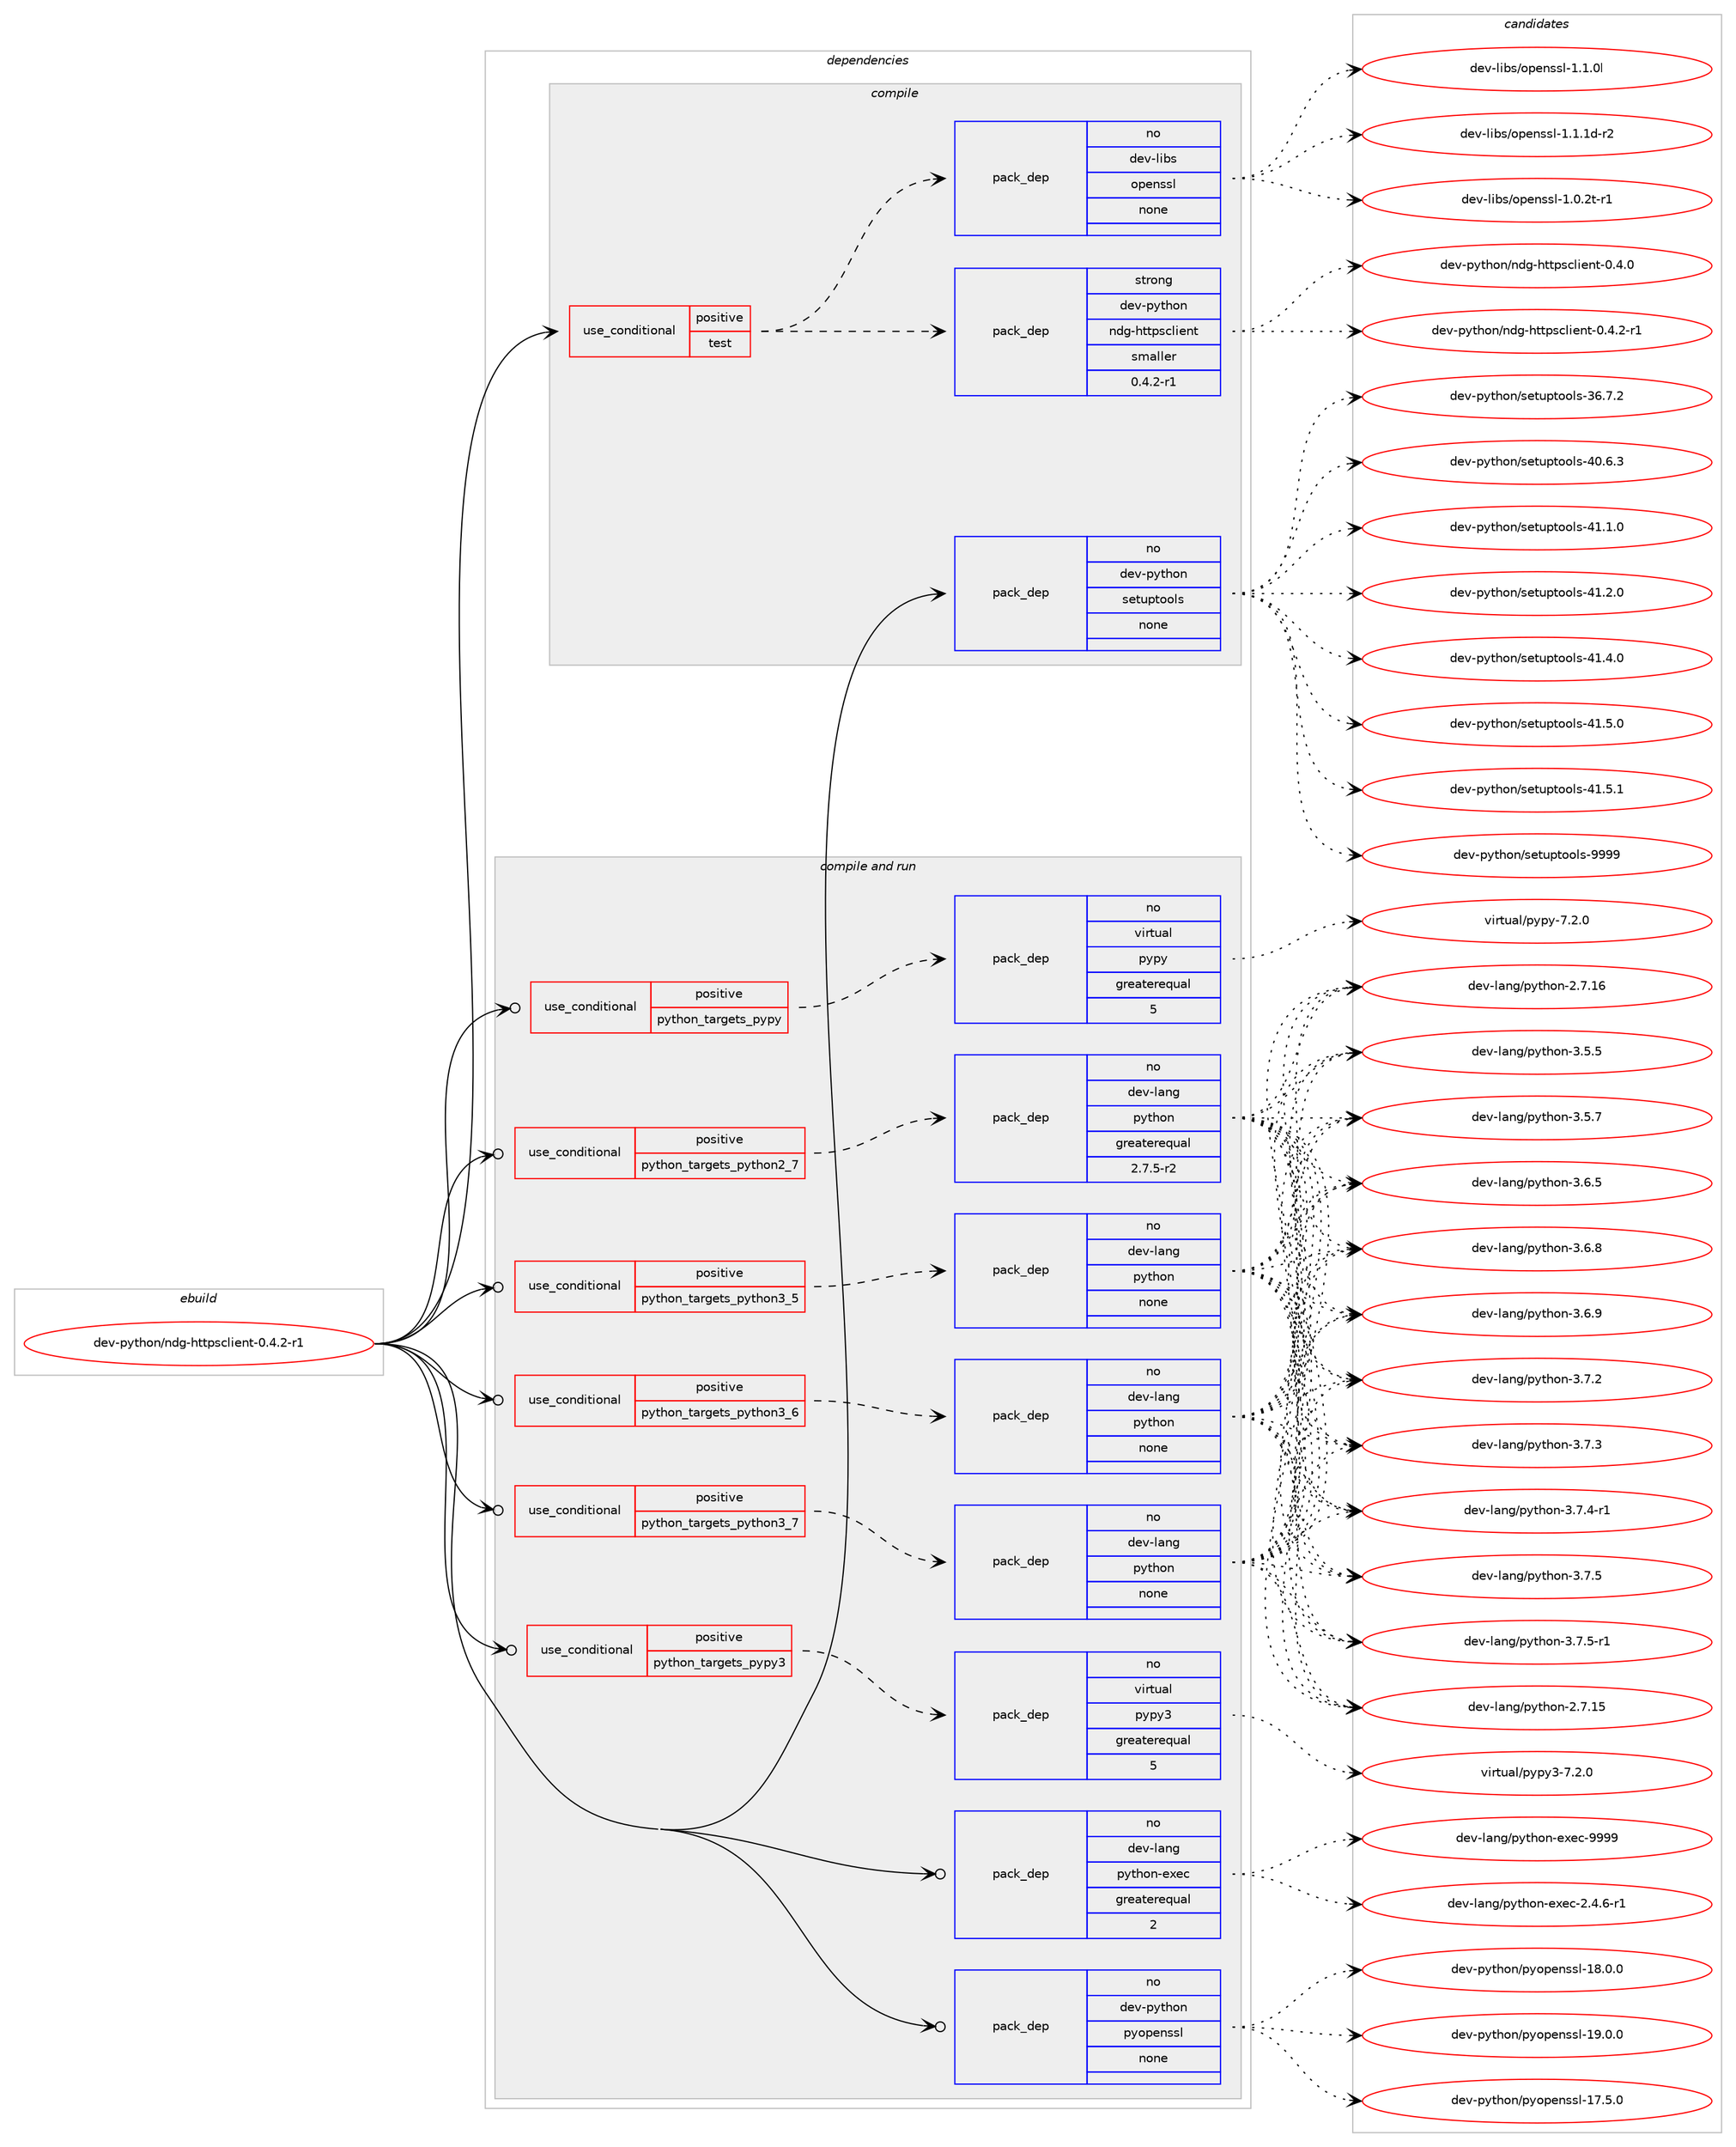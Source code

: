 digraph prolog {

# *************
# Graph options
# *************

newrank=true;
concentrate=true;
compound=true;
graph [rankdir=LR,fontname=Helvetica,fontsize=10,ranksep=1.5];#, ranksep=2.5, nodesep=0.2];
edge  [arrowhead=vee];
node  [fontname=Helvetica,fontsize=10];

# **********
# The ebuild
# **********

subgraph cluster_leftcol {
color=gray;
rank=same;
label=<<i>ebuild</i>>;
id [label="dev-python/ndg-httpsclient-0.4.2-r1", color=red, width=4, href="../dev-python/ndg-httpsclient-0.4.2-r1.svg"];
}

# ****************
# The dependencies
# ****************

subgraph cluster_midcol {
color=gray;
label=<<i>dependencies</i>>;
subgraph cluster_compile {
fillcolor="#eeeeee";
style=filled;
label=<<i>compile</i>>;
subgraph cond142989 {
dependency616155 [label=<<TABLE BORDER="0" CELLBORDER="1" CELLSPACING="0" CELLPADDING="4"><TR><TD ROWSPAN="3" CELLPADDING="10">use_conditional</TD></TR><TR><TD>positive</TD></TR><TR><TD>test</TD></TR></TABLE>>, shape=none, color=red];
subgraph pack461361 {
dependency616156 [label=<<TABLE BORDER="0" CELLBORDER="1" CELLSPACING="0" CELLPADDING="4" WIDTH="220"><TR><TD ROWSPAN="6" CELLPADDING="30">pack_dep</TD></TR><TR><TD WIDTH="110">strong</TD></TR><TR><TD>dev-python</TD></TR><TR><TD>ndg-httpsclient</TD></TR><TR><TD>smaller</TD></TR><TR><TD>0.4.2-r1</TD></TR></TABLE>>, shape=none, color=blue];
}
dependency616155:e -> dependency616156:w [weight=20,style="dashed",arrowhead="vee"];
subgraph pack461362 {
dependency616157 [label=<<TABLE BORDER="0" CELLBORDER="1" CELLSPACING="0" CELLPADDING="4" WIDTH="220"><TR><TD ROWSPAN="6" CELLPADDING="30">pack_dep</TD></TR><TR><TD WIDTH="110">no</TD></TR><TR><TD>dev-libs</TD></TR><TR><TD>openssl</TD></TR><TR><TD>none</TD></TR><TR><TD></TD></TR></TABLE>>, shape=none, color=blue];
}
dependency616155:e -> dependency616157:w [weight=20,style="dashed",arrowhead="vee"];
}
id:e -> dependency616155:w [weight=20,style="solid",arrowhead="vee"];
subgraph pack461363 {
dependency616158 [label=<<TABLE BORDER="0" CELLBORDER="1" CELLSPACING="0" CELLPADDING="4" WIDTH="220"><TR><TD ROWSPAN="6" CELLPADDING="30">pack_dep</TD></TR><TR><TD WIDTH="110">no</TD></TR><TR><TD>dev-python</TD></TR><TR><TD>setuptools</TD></TR><TR><TD>none</TD></TR><TR><TD></TD></TR></TABLE>>, shape=none, color=blue];
}
id:e -> dependency616158:w [weight=20,style="solid",arrowhead="vee"];
}
subgraph cluster_compileandrun {
fillcolor="#eeeeee";
style=filled;
label=<<i>compile and run</i>>;
subgraph cond142990 {
dependency616159 [label=<<TABLE BORDER="0" CELLBORDER="1" CELLSPACING="0" CELLPADDING="4"><TR><TD ROWSPAN="3" CELLPADDING="10">use_conditional</TD></TR><TR><TD>positive</TD></TR><TR><TD>python_targets_pypy</TD></TR></TABLE>>, shape=none, color=red];
subgraph pack461364 {
dependency616160 [label=<<TABLE BORDER="0" CELLBORDER="1" CELLSPACING="0" CELLPADDING="4" WIDTH="220"><TR><TD ROWSPAN="6" CELLPADDING="30">pack_dep</TD></TR><TR><TD WIDTH="110">no</TD></TR><TR><TD>virtual</TD></TR><TR><TD>pypy</TD></TR><TR><TD>greaterequal</TD></TR><TR><TD>5</TD></TR></TABLE>>, shape=none, color=blue];
}
dependency616159:e -> dependency616160:w [weight=20,style="dashed",arrowhead="vee"];
}
id:e -> dependency616159:w [weight=20,style="solid",arrowhead="odotvee"];
subgraph cond142991 {
dependency616161 [label=<<TABLE BORDER="0" CELLBORDER="1" CELLSPACING="0" CELLPADDING="4"><TR><TD ROWSPAN="3" CELLPADDING="10">use_conditional</TD></TR><TR><TD>positive</TD></TR><TR><TD>python_targets_pypy3</TD></TR></TABLE>>, shape=none, color=red];
subgraph pack461365 {
dependency616162 [label=<<TABLE BORDER="0" CELLBORDER="1" CELLSPACING="0" CELLPADDING="4" WIDTH="220"><TR><TD ROWSPAN="6" CELLPADDING="30">pack_dep</TD></TR><TR><TD WIDTH="110">no</TD></TR><TR><TD>virtual</TD></TR><TR><TD>pypy3</TD></TR><TR><TD>greaterequal</TD></TR><TR><TD>5</TD></TR></TABLE>>, shape=none, color=blue];
}
dependency616161:e -> dependency616162:w [weight=20,style="dashed",arrowhead="vee"];
}
id:e -> dependency616161:w [weight=20,style="solid",arrowhead="odotvee"];
subgraph cond142992 {
dependency616163 [label=<<TABLE BORDER="0" CELLBORDER="1" CELLSPACING="0" CELLPADDING="4"><TR><TD ROWSPAN="3" CELLPADDING="10">use_conditional</TD></TR><TR><TD>positive</TD></TR><TR><TD>python_targets_python2_7</TD></TR></TABLE>>, shape=none, color=red];
subgraph pack461366 {
dependency616164 [label=<<TABLE BORDER="0" CELLBORDER="1" CELLSPACING="0" CELLPADDING="4" WIDTH="220"><TR><TD ROWSPAN="6" CELLPADDING="30">pack_dep</TD></TR><TR><TD WIDTH="110">no</TD></TR><TR><TD>dev-lang</TD></TR><TR><TD>python</TD></TR><TR><TD>greaterequal</TD></TR><TR><TD>2.7.5-r2</TD></TR></TABLE>>, shape=none, color=blue];
}
dependency616163:e -> dependency616164:w [weight=20,style="dashed",arrowhead="vee"];
}
id:e -> dependency616163:w [weight=20,style="solid",arrowhead="odotvee"];
subgraph cond142993 {
dependency616165 [label=<<TABLE BORDER="0" CELLBORDER="1" CELLSPACING="0" CELLPADDING="4"><TR><TD ROWSPAN="3" CELLPADDING="10">use_conditional</TD></TR><TR><TD>positive</TD></TR><TR><TD>python_targets_python3_5</TD></TR></TABLE>>, shape=none, color=red];
subgraph pack461367 {
dependency616166 [label=<<TABLE BORDER="0" CELLBORDER="1" CELLSPACING="0" CELLPADDING="4" WIDTH="220"><TR><TD ROWSPAN="6" CELLPADDING="30">pack_dep</TD></TR><TR><TD WIDTH="110">no</TD></TR><TR><TD>dev-lang</TD></TR><TR><TD>python</TD></TR><TR><TD>none</TD></TR><TR><TD></TD></TR></TABLE>>, shape=none, color=blue];
}
dependency616165:e -> dependency616166:w [weight=20,style="dashed",arrowhead="vee"];
}
id:e -> dependency616165:w [weight=20,style="solid",arrowhead="odotvee"];
subgraph cond142994 {
dependency616167 [label=<<TABLE BORDER="0" CELLBORDER="1" CELLSPACING="0" CELLPADDING="4"><TR><TD ROWSPAN="3" CELLPADDING="10">use_conditional</TD></TR><TR><TD>positive</TD></TR><TR><TD>python_targets_python3_6</TD></TR></TABLE>>, shape=none, color=red];
subgraph pack461368 {
dependency616168 [label=<<TABLE BORDER="0" CELLBORDER="1" CELLSPACING="0" CELLPADDING="4" WIDTH="220"><TR><TD ROWSPAN="6" CELLPADDING="30">pack_dep</TD></TR><TR><TD WIDTH="110">no</TD></TR><TR><TD>dev-lang</TD></TR><TR><TD>python</TD></TR><TR><TD>none</TD></TR><TR><TD></TD></TR></TABLE>>, shape=none, color=blue];
}
dependency616167:e -> dependency616168:w [weight=20,style="dashed",arrowhead="vee"];
}
id:e -> dependency616167:w [weight=20,style="solid",arrowhead="odotvee"];
subgraph cond142995 {
dependency616169 [label=<<TABLE BORDER="0" CELLBORDER="1" CELLSPACING="0" CELLPADDING="4"><TR><TD ROWSPAN="3" CELLPADDING="10">use_conditional</TD></TR><TR><TD>positive</TD></TR><TR><TD>python_targets_python3_7</TD></TR></TABLE>>, shape=none, color=red];
subgraph pack461369 {
dependency616170 [label=<<TABLE BORDER="0" CELLBORDER="1" CELLSPACING="0" CELLPADDING="4" WIDTH="220"><TR><TD ROWSPAN="6" CELLPADDING="30">pack_dep</TD></TR><TR><TD WIDTH="110">no</TD></TR><TR><TD>dev-lang</TD></TR><TR><TD>python</TD></TR><TR><TD>none</TD></TR><TR><TD></TD></TR></TABLE>>, shape=none, color=blue];
}
dependency616169:e -> dependency616170:w [weight=20,style="dashed",arrowhead="vee"];
}
id:e -> dependency616169:w [weight=20,style="solid",arrowhead="odotvee"];
subgraph pack461370 {
dependency616171 [label=<<TABLE BORDER="0" CELLBORDER="1" CELLSPACING="0" CELLPADDING="4" WIDTH="220"><TR><TD ROWSPAN="6" CELLPADDING="30">pack_dep</TD></TR><TR><TD WIDTH="110">no</TD></TR><TR><TD>dev-lang</TD></TR><TR><TD>python-exec</TD></TR><TR><TD>greaterequal</TD></TR><TR><TD>2</TD></TR></TABLE>>, shape=none, color=blue];
}
id:e -> dependency616171:w [weight=20,style="solid",arrowhead="odotvee"];
subgraph pack461371 {
dependency616172 [label=<<TABLE BORDER="0" CELLBORDER="1" CELLSPACING="0" CELLPADDING="4" WIDTH="220"><TR><TD ROWSPAN="6" CELLPADDING="30">pack_dep</TD></TR><TR><TD WIDTH="110">no</TD></TR><TR><TD>dev-python</TD></TR><TR><TD>pyopenssl</TD></TR><TR><TD>none</TD></TR><TR><TD></TD></TR></TABLE>>, shape=none, color=blue];
}
id:e -> dependency616172:w [weight=20,style="solid",arrowhead="odotvee"];
}
subgraph cluster_run {
fillcolor="#eeeeee";
style=filled;
label=<<i>run</i>>;
}
}

# **************
# The candidates
# **************

subgraph cluster_choices {
rank=same;
color=gray;
label=<<i>candidates</i>>;

subgraph choice461361 {
color=black;
nodesep=1;
choice10010111845112121116104111110471101001034510411611611211599108105101110116454846524648 [label="dev-python/ndg-httpsclient-0.4.0", color=red, width=4,href="../dev-python/ndg-httpsclient-0.4.0.svg"];
choice100101118451121211161041111104711010010345104116116112115991081051011101164548465246504511449 [label="dev-python/ndg-httpsclient-0.4.2-r1", color=red, width=4,href="../dev-python/ndg-httpsclient-0.4.2-r1.svg"];
dependency616156:e -> choice10010111845112121116104111110471101001034510411611611211599108105101110116454846524648:w [style=dotted,weight="100"];
dependency616156:e -> choice100101118451121211161041111104711010010345104116116112115991081051011101164548465246504511449:w [style=dotted,weight="100"];
}
subgraph choice461362 {
color=black;
nodesep=1;
choice1001011184510810598115471111121011101151151084549464846501164511449 [label="dev-libs/openssl-1.0.2t-r1", color=red, width=4,href="../dev-libs/openssl-1.0.2t-r1.svg"];
choice100101118451081059811547111112101110115115108454946494648108 [label="dev-libs/openssl-1.1.0l", color=red, width=4,href="../dev-libs/openssl-1.1.0l.svg"];
choice1001011184510810598115471111121011101151151084549464946491004511450 [label="dev-libs/openssl-1.1.1d-r2", color=red, width=4,href="../dev-libs/openssl-1.1.1d-r2.svg"];
dependency616157:e -> choice1001011184510810598115471111121011101151151084549464846501164511449:w [style=dotted,weight="100"];
dependency616157:e -> choice100101118451081059811547111112101110115115108454946494648108:w [style=dotted,weight="100"];
dependency616157:e -> choice1001011184510810598115471111121011101151151084549464946491004511450:w [style=dotted,weight="100"];
}
subgraph choice461363 {
color=black;
nodesep=1;
choice100101118451121211161041111104711510111611711211611111110811545515446554650 [label="dev-python/setuptools-36.7.2", color=red, width=4,href="../dev-python/setuptools-36.7.2.svg"];
choice100101118451121211161041111104711510111611711211611111110811545524846544651 [label="dev-python/setuptools-40.6.3", color=red, width=4,href="../dev-python/setuptools-40.6.3.svg"];
choice100101118451121211161041111104711510111611711211611111110811545524946494648 [label="dev-python/setuptools-41.1.0", color=red, width=4,href="../dev-python/setuptools-41.1.0.svg"];
choice100101118451121211161041111104711510111611711211611111110811545524946504648 [label="dev-python/setuptools-41.2.0", color=red, width=4,href="../dev-python/setuptools-41.2.0.svg"];
choice100101118451121211161041111104711510111611711211611111110811545524946524648 [label="dev-python/setuptools-41.4.0", color=red, width=4,href="../dev-python/setuptools-41.4.0.svg"];
choice100101118451121211161041111104711510111611711211611111110811545524946534648 [label="dev-python/setuptools-41.5.0", color=red, width=4,href="../dev-python/setuptools-41.5.0.svg"];
choice100101118451121211161041111104711510111611711211611111110811545524946534649 [label="dev-python/setuptools-41.5.1", color=red, width=4,href="../dev-python/setuptools-41.5.1.svg"];
choice10010111845112121116104111110471151011161171121161111111081154557575757 [label="dev-python/setuptools-9999", color=red, width=4,href="../dev-python/setuptools-9999.svg"];
dependency616158:e -> choice100101118451121211161041111104711510111611711211611111110811545515446554650:w [style=dotted,weight="100"];
dependency616158:e -> choice100101118451121211161041111104711510111611711211611111110811545524846544651:w [style=dotted,weight="100"];
dependency616158:e -> choice100101118451121211161041111104711510111611711211611111110811545524946494648:w [style=dotted,weight="100"];
dependency616158:e -> choice100101118451121211161041111104711510111611711211611111110811545524946504648:w [style=dotted,weight="100"];
dependency616158:e -> choice100101118451121211161041111104711510111611711211611111110811545524946524648:w [style=dotted,weight="100"];
dependency616158:e -> choice100101118451121211161041111104711510111611711211611111110811545524946534648:w [style=dotted,weight="100"];
dependency616158:e -> choice100101118451121211161041111104711510111611711211611111110811545524946534649:w [style=dotted,weight="100"];
dependency616158:e -> choice10010111845112121116104111110471151011161171121161111111081154557575757:w [style=dotted,weight="100"];
}
subgraph choice461364 {
color=black;
nodesep=1;
choice1181051141161179710847112121112121455546504648 [label="virtual/pypy-7.2.0", color=red, width=4,href="../virtual/pypy-7.2.0.svg"];
dependency616160:e -> choice1181051141161179710847112121112121455546504648:w [style=dotted,weight="100"];
}
subgraph choice461365 {
color=black;
nodesep=1;
choice118105114116117971084711212111212151455546504648 [label="virtual/pypy3-7.2.0", color=red, width=4,href="../virtual/pypy3-7.2.0.svg"];
dependency616162:e -> choice118105114116117971084711212111212151455546504648:w [style=dotted,weight="100"];
}
subgraph choice461366 {
color=black;
nodesep=1;
choice10010111845108971101034711212111610411111045504655464953 [label="dev-lang/python-2.7.15", color=red, width=4,href="../dev-lang/python-2.7.15.svg"];
choice10010111845108971101034711212111610411111045504655464954 [label="dev-lang/python-2.7.16", color=red, width=4,href="../dev-lang/python-2.7.16.svg"];
choice100101118451089711010347112121116104111110455146534653 [label="dev-lang/python-3.5.5", color=red, width=4,href="../dev-lang/python-3.5.5.svg"];
choice100101118451089711010347112121116104111110455146534655 [label="dev-lang/python-3.5.7", color=red, width=4,href="../dev-lang/python-3.5.7.svg"];
choice100101118451089711010347112121116104111110455146544653 [label="dev-lang/python-3.6.5", color=red, width=4,href="../dev-lang/python-3.6.5.svg"];
choice100101118451089711010347112121116104111110455146544656 [label="dev-lang/python-3.6.8", color=red, width=4,href="../dev-lang/python-3.6.8.svg"];
choice100101118451089711010347112121116104111110455146544657 [label="dev-lang/python-3.6.9", color=red, width=4,href="../dev-lang/python-3.6.9.svg"];
choice100101118451089711010347112121116104111110455146554650 [label="dev-lang/python-3.7.2", color=red, width=4,href="../dev-lang/python-3.7.2.svg"];
choice100101118451089711010347112121116104111110455146554651 [label="dev-lang/python-3.7.3", color=red, width=4,href="../dev-lang/python-3.7.3.svg"];
choice1001011184510897110103471121211161041111104551465546524511449 [label="dev-lang/python-3.7.4-r1", color=red, width=4,href="../dev-lang/python-3.7.4-r1.svg"];
choice100101118451089711010347112121116104111110455146554653 [label="dev-lang/python-3.7.5", color=red, width=4,href="../dev-lang/python-3.7.5.svg"];
choice1001011184510897110103471121211161041111104551465546534511449 [label="dev-lang/python-3.7.5-r1", color=red, width=4,href="../dev-lang/python-3.7.5-r1.svg"];
dependency616164:e -> choice10010111845108971101034711212111610411111045504655464953:w [style=dotted,weight="100"];
dependency616164:e -> choice10010111845108971101034711212111610411111045504655464954:w [style=dotted,weight="100"];
dependency616164:e -> choice100101118451089711010347112121116104111110455146534653:w [style=dotted,weight="100"];
dependency616164:e -> choice100101118451089711010347112121116104111110455146534655:w [style=dotted,weight="100"];
dependency616164:e -> choice100101118451089711010347112121116104111110455146544653:w [style=dotted,weight="100"];
dependency616164:e -> choice100101118451089711010347112121116104111110455146544656:w [style=dotted,weight="100"];
dependency616164:e -> choice100101118451089711010347112121116104111110455146544657:w [style=dotted,weight="100"];
dependency616164:e -> choice100101118451089711010347112121116104111110455146554650:w [style=dotted,weight="100"];
dependency616164:e -> choice100101118451089711010347112121116104111110455146554651:w [style=dotted,weight="100"];
dependency616164:e -> choice1001011184510897110103471121211161041111104551465546524511449:w [style=dotted,weight="100"];
dependency616164:e -> choice100101118451089711010347112121116104111110455146554653:w [style=dotted,weight="100"];
dependency616164:e -> choice1001011184510897110103471121211161041111104551465546534511449:w [style=dotted,weight="100"];
}
subgraph choice461367 {
color=black;
nodesep=1;
choice10010111845108971101034711212111610411111045504655464953 [label="dev-lang/python-2.7.15", color=red, width=4,href="../dev-lang/python-2.7.15.svg"];
choice10010111845108971101034711212111610411111045504655464954 [label="dev-lang/python-2.7.16", color=red, width=4,href="../dev-lang/python-2.7.16.svg"];
choice100101118451089711010347112121116104111110455146534653 [label="dev-lang/python-3.5.5", color=red, width=4,href="../dev-lang/python-3.5.5.svg"];
choice100101118451089711010347112121116104111110455146534655 [label="dev-lang/python-3.5.7", color=red, width=4,href="../dev-lang/python-3.5.7.svg"];
choice100101118451089711010347112121116104111110455146544653 [label="dev-lang/python-3.6.5", color=red, width=4,href="../dev-lang/python-3.6.5.svg"];
choice100101118451089711010347112121116104111110455146544656 [label="dev-lang/python-3.6.8", color=red, width=4,href="../dev-lang/python-3.6.8.svg"];
choice100101118451089711010347112121116104111110455146544657 [label="dev-lang/python-3.6.9", color=red, width=4,href="../dev-lang/python-3.6.9.svg"];
choice100101118451089711010347112121116104111110455146554650 [label="dev-lang/python-3.7.2", color=red, width=4,href="../dev-lang/python-3.7.2.svg"];
choice100101118451089711010347112121116104111110455146554651 [label="dev-lang/python-3.7.3", color=red, width=4,href="../dev-lang/python-3.7.3.svg"];
choice1001011184510897110103471121211161041111104551465546524511449 [label="dev-lang/python-3.7.4-r1", color=red, width=4,href="../dev-lang/python-3.7.4-r1.svg"];
choice100101118451089711010347112121116104111110455146554653 [label="dev-lang/python-3.7.5", color=red, width=4,href="../dev-lang/python-3.7.5.svg"];
choice1001011184510897110103471121211161041111104551465546534511449 [label="dev-lang/python-3.7.5-r1", color=red, width=4,href="../dev-lang/python-3.7.5-r1.svg"];
dependency616166:e -> choice10010111845108971101034711212111610411111045504655464953:w [style=dotted,weight="100"];
dependency616166:e -> choice10010111845108971101034711212111610411111045504655464954:w [style=dotted,weight="100"];
dependency616166:e -> choice100101118451089711010347112121116104111110455146534653:w [style=dotted,weight="100"];
dependency616166:e -> choice100101118451089711010347112121116104111110455146534655:w [style=dotted,weight="100"];
dependency616166:e -> choice100101118451089711010347112121116104111110455146544653:w [style=dotted,weight="100"];
dependency616166:e -> choice100101118451089711010347112121116104111110455146544656:w [style=dotted,weight="100"];
dependency616166:e -> choice100101118451089711010347112121116104111110455146544657:w [style=dotted,weight="100"];
dependency616166:e -> choice100101118451089711010347112121116104111110455146554650:w [style=dotted,weight="100"];
dependency616166:e -> choice100101118451089711010347112121116104111110455146554651:w [style=dotted,weight="100"];
dependency616166:e -> choice1001011184510897110103471121211161041111104551465546524511449:w [style=dotted,weight="100"];
dependency616166:e -> choice100101118451089711010347112121116104111110455146554653:w [style=dotted,weight="100"];
dependency616166:e -> choice1001011184510897110103471121211161041111104551465546534511449:w [style=dotted,weight="100"];
}
subgraph choice461368 {
color=black;
nodesep=1;
choice10010111845108971101034711212111610411111045504655464953 [label="dev-lang/python-2.7.15", color=red, width=4,href="../dev-lang/python-2.7.15.svg"];
choice10010111845108971101034711212111610411111045504655464954 [label="dev-lang/python-2.7.16", color=red, width=4,href="../dev-lang/python-2.7.16.svg"];
choice100101118451089711010347112121116104111110455146534653 [label="dev-lang/python-3.5.5", color=red, width=4,href="../dev-lang/python-3.5.5.svg"];
choice100101118451089711010347112121116104111110455146534655 [label="dev-lang/python-3.5.7", color=red, width=4,href="../dev-lang/python-3.5.7.svg"];
choice100101118451089711010347112121116104111110455146544653 [label="dev-lang/python-3.6.5", color=red, width=4,href="../dev-lang/python-3.6.5.svg"];
choice100101118451089711010347112121116104111110455146544656 [label="dev-lang/python-3.6.8", color=red, width=4,href="../dev-lang/python-3.6.8.svg"];
choice100101118451089711010347112121116104111110455146544657 [label="dev-lang/python-3.6.9", color=red, width=4,href="../dev-lang/python-3.6.9.svg"];
choice100101118451089711010347112121116104111110455146554650 [label="dev-lang/python-3.7.2", color=red, width=4,href="../dev-lang/python-3.7.2.svg"];
choice100101118451089711010347112121116104111110455146554651 [label="dev-lang/python-3.7.3", color=red, width=4,href="../dev-lang/python-3.7.3.svg"];
choice1001011184510897110103471121211161041111104551465546524511449 [label="dev-lang/python-3.7.4-r1", color=red, width=4,href="../dev-lang/python-3.7.4-r1.svg"];
choice100101118451089711010347112121116104111110455146554653 [label="dev-lang/python-3.7.5", color=red, width=4,href="../dev-lang/python-3.7.5.svg"];
choice1001011184510897110103471121211161041111104551465546534511449 [label="dev-lang/python-3.7.5-r1", color=red, width=4,href="../dev-lang/python-3.7.5-r1.svg"];
dependency616168:e -> choice10010111845108971101034711212111610411111045504655464953:w [style=dotted,weight="100"];
dependency616168:e -> choice10010111845108971101034711212111610411111045504655464954:w [style=dotted,weight="100"];
dependency616168:e -> choice100101118451089711010347112121116104111110455146534653:w [style=dotted,weight="100"];
dependency616168:e -> choice100101118451089711010347112121116104111110455146534655:w [style=dotted,weight="100"];
dependency616168:e -> choice100101118451089711010347112121116104111110455146544653:w [style=dotted,weight="100"];
dependency616168:e -> choice100101118451089711010347112121116104111110455146544656:w [style=dotted,weight="100"];
dependency616168:e -> choice100101118451089711010347112121116104111110455146544657:w [style=dotted,weight="100"];
dependency616168:e -> choice100101118451089711010347112121116104111110455146554650:w [style=dotted,weight="100"];
dependency616168:e -> choice100101118451089711010347112121116104111110455146554651:w [style=dotted,weight="100"];
dependency616168:e -> choice1001011184510897110103471121211161041111104551465546524511449:w [style=dotted,weight="100"];
dependency616168:e -> choice100101118451089711010347112121116104111110455146554653:w [style=dotted,weight="100"];
dependency616168:e -> choice1001011184510897110103471121211161041111104551465546534511449:w [style=dotted,weight="100"];
}
subgraph choice461369 {
color=black;
nodesep=1;
choice10010111845108971101034711212111610411111045504655464953 [label="dev-lang/python-2.7.15", color=red, width=4,href="../dev-lang/python-2.7.15.svg"];
choice10010111845108971101034711212111610411111045504655464954 [label="dev-lang/python-2.7.16", color=red, width=4,href="../dev-lang/python-2.7.16.svg"];
choice100101118451089711010347112121116104111110455146534653 [label="dev-lang/python-3.5.5", color=red, width=4,href="../dev-lang/python-3.5.5.svg"];
choice100101118451089711010347112121116104111110455146534655 [label="dev-lang/python-3.5.7", color=red, width=4,href="../dev-lang/python-3.5.7.svg"];
choice100101118451089711010347112121116104111110455146544653 [label="dev-lang/python-3.6.5", color=red, width=4,href="../dev-lang/python-3.6.5.svg"];
choice100101118451089711010347112121116104111110455146544656 [label="dev-lang/python-3.6.8", color=red, width=4,href="../dev-lang/python-3.6.8.svg"];
choice100101118451089711010347112121116104111110455146544657 [label="dev-lang/python-3.6.9", color=red, width=4,href="../dev-lang/python-3.6.9.svg"];
choice100101118451089711010347112121116104111110455146554650 [label="dev-lang/python-3.7.2", color=red, width=4,href="../dev-lang/python-3.7.2.svg"];
choice100101118451089711010347112121116104111110455146554651 [label="dev-lang/python-3.7.3", color=red, width=4,href="../dev-lang/python-3.7.3.svg"];
choice1001011184510897110103471121211161041111104551465546524511449 [label="dev-lang/python-3.7.4-r1", color=red, width=4,href="../dev-lang/python-3.7.4-r1.svg"];
choice100101118451089711010347112121116104111110455146554653 [label="dev-lang/python-3.7.5", color=red, width=4,href="../dev-lang/python-3.7.5.svg"];
choice1001011184510897110103471121211161041111104551465546534511449 [label="dev-lang/python-3.7.5-r1", color=red, width=4,href="../dev-lang/python-3.7.5-r1.svg"];
dependency616170:e -> choice10010111845108971101034711212111610411111045504655464953:w [style=dotted,weight="100"];
dependency616170:e -> choice10010111845108971101034711212111610411111045504655464954:w [style=dotted,weight="100"];
dependency616170:e -> choice100101118451089711010347112121116104111110455146534653:w [style=dotted,weight="100"];
dependency616170:e -> choice100101118451089711010347112121116104111110455146534655:w [style=dotted,weight="100"];
dependency616170:e -> choice100101118451089711010347112121116104111110455146544653:w [style=dotted,weight="100"];
dependency616170:e -> choice100101118451089711010347112121116104111110455146544656:w [style=dotted,weight="100"];
dependency616170:e -> choice100101118451089711010347112121116104111110455146544657:w [style=dotted,weight="100"];
dependency616170:e -> choice100101118451089711010347112121116104111110455146554650:w [style=dotted,weight="100"];
dependency616170:e -> choice100101118451089711010347112121116104111110455146554651:w [style=dotted,weight="100"];
dependency616170:e -> choice1001011184510897110103471121211161041111104551465546524511449:w [style=dotted,weight="100"];
dependency616170:e -> choice100101118451089711010347112121116104111110455146554653:w [style=dotted,weight="100"];
dependency616170:e -> choice1001011184510897110103471121211161041111104551465546534511449:w [style=dotted,weight="100"];
}
subgraph choice461370 {
color=black;
nodesep=1;
choice10010111845108971101034711212111610411111045101120101994550465246544511449 [label="dev-lang/python-exec-2.4.6-r1", color=red, width=4,href="../dev-lang/python-exec-2.4.6-r1.svg"];
choice10010111845108971101034711212111610411111045101120101994557575757 [label="dev-lang/python-exec-9999", color=red, width=4,href="../dev-lang/python-exec-9999.svg"];
dependency616171:e -> choice10010111845108971101034711212111610411111045101120101994550465246544511449:w [style=dotted,weight="100"];
dependency616171:e -> choice10010111845108971101034711212111610411111045101120101994557575757:w [style=dotted,weight="100"];
}
subgraph choice461371 {
color=black;
nodesep=1;
choice100101118451121211161041111104711212111111210111011511510845495546534648 [label="dev-python/pyopenssl-17.5.0", color=red, width=4,href="../dev-python/pyopenssl-17.5.0.svg"];
choice100101118451121211161041111104711212111111210111011511510845495646484648 [label="dev-python/pyopenssl-18.0.0", color=red, width=4,href="../dev-python/pyopenssl-18.0.0.svg"];
choice100101118451121211161041111104711212111111210111011511510845495746484648 [label="dev-python/pyopenssl-19.0.0", color=red, width=4,href="../dev-python/pyopenssl-19.0.0.svg"];
dependency616172:e -> choice100101118451121211161041111104711212111111210111011511510845495546534648:w [style=dotted,weight="100"];
dependency616172:e -> choice100101118451121211161041111104711212111111210111011511510845495646484648:w [style=dotted,weight="100"];
dependency616172:e -> choice100101118451121211161041111104711212111111210111011511510845495746484648:w [style=dotted,weight="100"];
}
}

}
